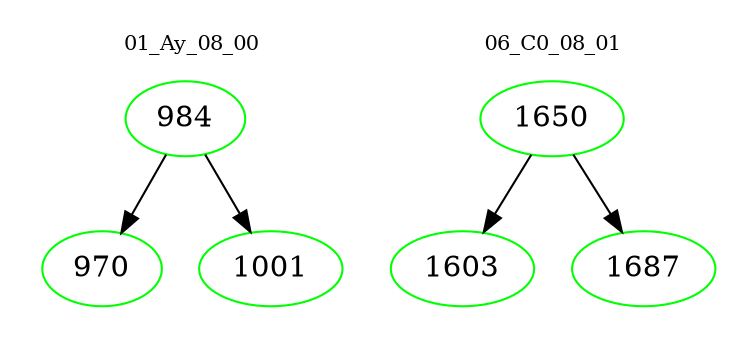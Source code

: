 digraph{
subgraph cluster_0 {
color = white
label = "01_Ay_08_00";
fontsize=10;
T0_984 [label="984", color="green"]
T0_984 -> T0_970 [color="black"]
T0_970 [label="970", color="green"]
T0_984 -> T0_1001 [color="black"]
T0_1001 [label="1001", color="green"]
}
subgraph cluster_1 {
color = white
label = "06_C0_08_01";
fontsize=10;
T1_1650 [label="1650", color="green"]
T1_1650 -> T1_1603 [color="black"]
T1_1603 [label="1603", color="green"]
T1_1650 -> T1_1687 [color="black"]
T1_1687 [label="1687", color="green"]
}
}
